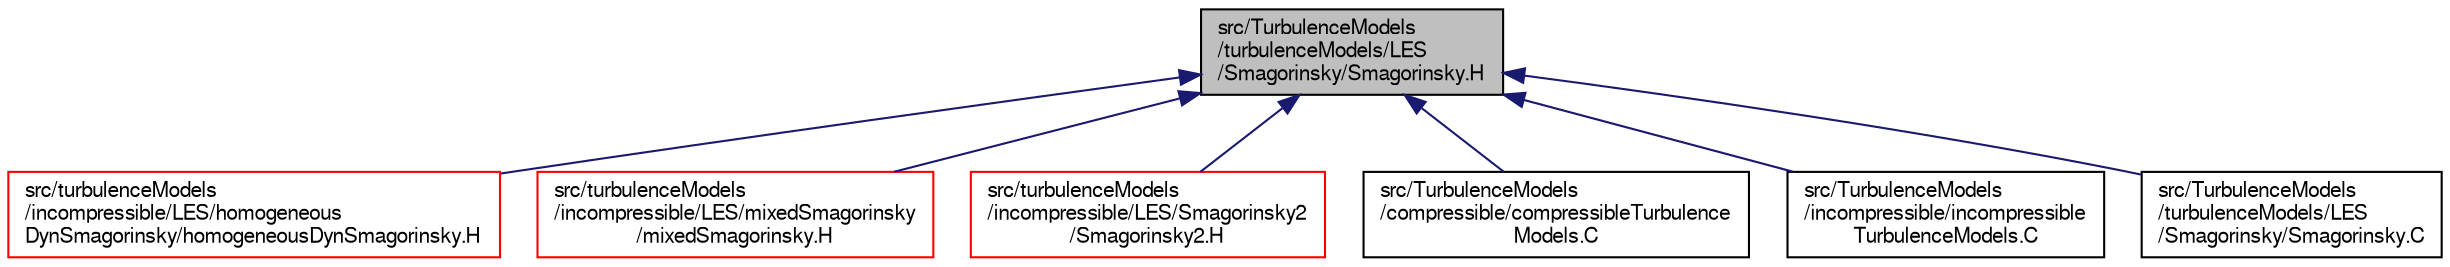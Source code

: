 digraph "src/TurbulenceModels/turbulenceModels/LES/Smagorinsky/Smagorinsky.H"
{
  bgcolor="transparent";
  edge [fontname="FreeSans",fontsize="10",labelfontname="FreeSans",labelfontsize="10"];
  node [fontname="FreeSans",fontsize="10",shape=record];
  Node4 [label="src/TurbulenceModels\l/turbulenceModels/LES\l/Smagorinsky/Smagorinsky.H",height=0.2,width=0.4,color="black", fillcolor="grey75", style="filled", fontcolor="black"];
  Node4 -> Node5 [dir="back",color="midnightblue",fontsize="10",style="solid",fontname="FreeSans"];
  Node5 [label="src/turbulenceModels\l/incompressible/LES/homogeneous\lDynSmagorinsky/homogeneousDynSmagorinsky.H",height=0.2,width=0.4,color="red",URL="$a17417.html"];
  Node4 -> Node7 [dir="back",color="midnightblue",fontsize="10",style="solid",fontname="FreeSans"];
  Node7 [label="src/turbulenceModels\l/incompressible/LES/mixedSmagorinsky\l/mixedSmagorinsky.H",height=0.2,width=0.4,color="red",URL="$a17441.html"];
  Node4 -> Node9 [dir="back",color="midnightblue",fontsize="10",style="solid",fontname="FreeSans"];
  Node9 [label="src/turbulenceModels\l/incompressible/LES/Smagorinsky2\l/Smagorinsky2.H",height=0.2,width=0.4,color="red",URL="$a17453.html"];
  Node4 -> Node11 [dir="back",color="midnightblue",fontsize="10",style="solid",fontname="FreeSans"];
  Node11 [label="src/TurbulenceModels\l/compressible/compressibleTurbulence\lModels.C",height=0.2,width=0.4,color="black",URL="$a39749.html"];
  Node4 -> Node12 [dir="back",color="midnightblue",fontsize="10",style="solid",fontname="FreeSans"];
  Node12 [label="src/TurbulenceModels\l/incompressible/incompressible\lTurbulenceModels.C",height=0.2,width=0.4,color="black",URL="$a17714.html"];
  Node4 -> Node13 [dir="back",color="midnightblue",fontsize="10",style="solid",fontname="FreeSans"];
  Node13 [label="src/TurbulenceModels\l/turbulenceModels/LES\l/Smagorinsky/Smagorinsky.C",height=0.2,width=0.4,color="black",URL="$a39863.html"];
}
